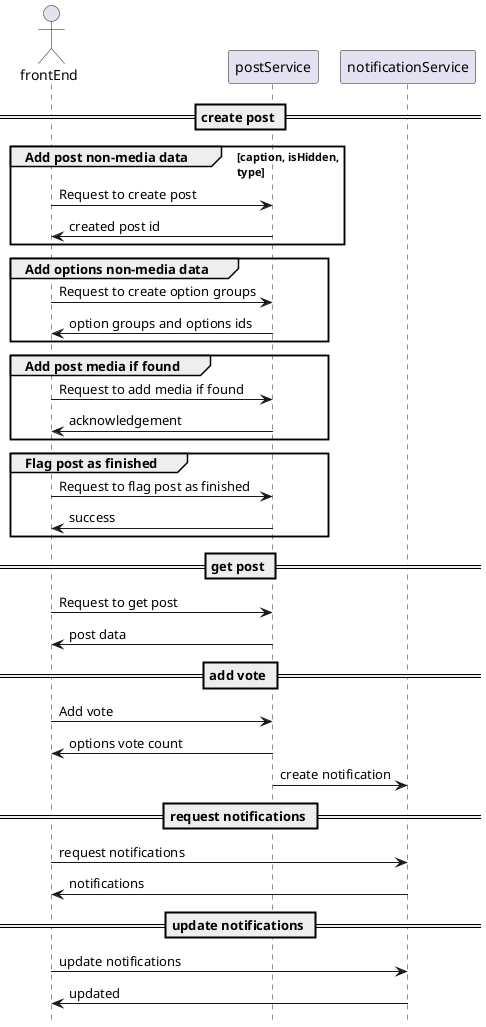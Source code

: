 @startuml general
hide footbox

actor frontEnd

participant postService
participant notificationService

== create post ==
group Add post non-media data [caption, isHidden,\ntype]
  frontEnd -> postService: Request to create post
  postService -> frontEnd: created post id
end
group Add options non-media data
  frontEnd -> postService: Request to create option groups
  postService -> frontEnd: option groups and options ids
end
group Add post media if found
  frontEnd -> postService: Request to add media if found
  postService -> frontEnd: acknowledgement
end
group Flag post as finished
  frontEnd -> postService: Request to flag post as finished
  postService -> frontEnd: success
end

== get post ==
frontEnd -> postService : Request to get post
postService -> frontEnd : post data

== add vote ==
frontEnd -> postService : Add vote
postService -> frontEnd : options vote count
postService -> notificationService : create notification

== request notifications ==
frontEnd -> notificationService : request notifications
notificationService -> frontEnd : notifications

== update notifications ==
frontEnd -> notificationService : update notifications
notificationService -> frontEnd : updated

@enduml